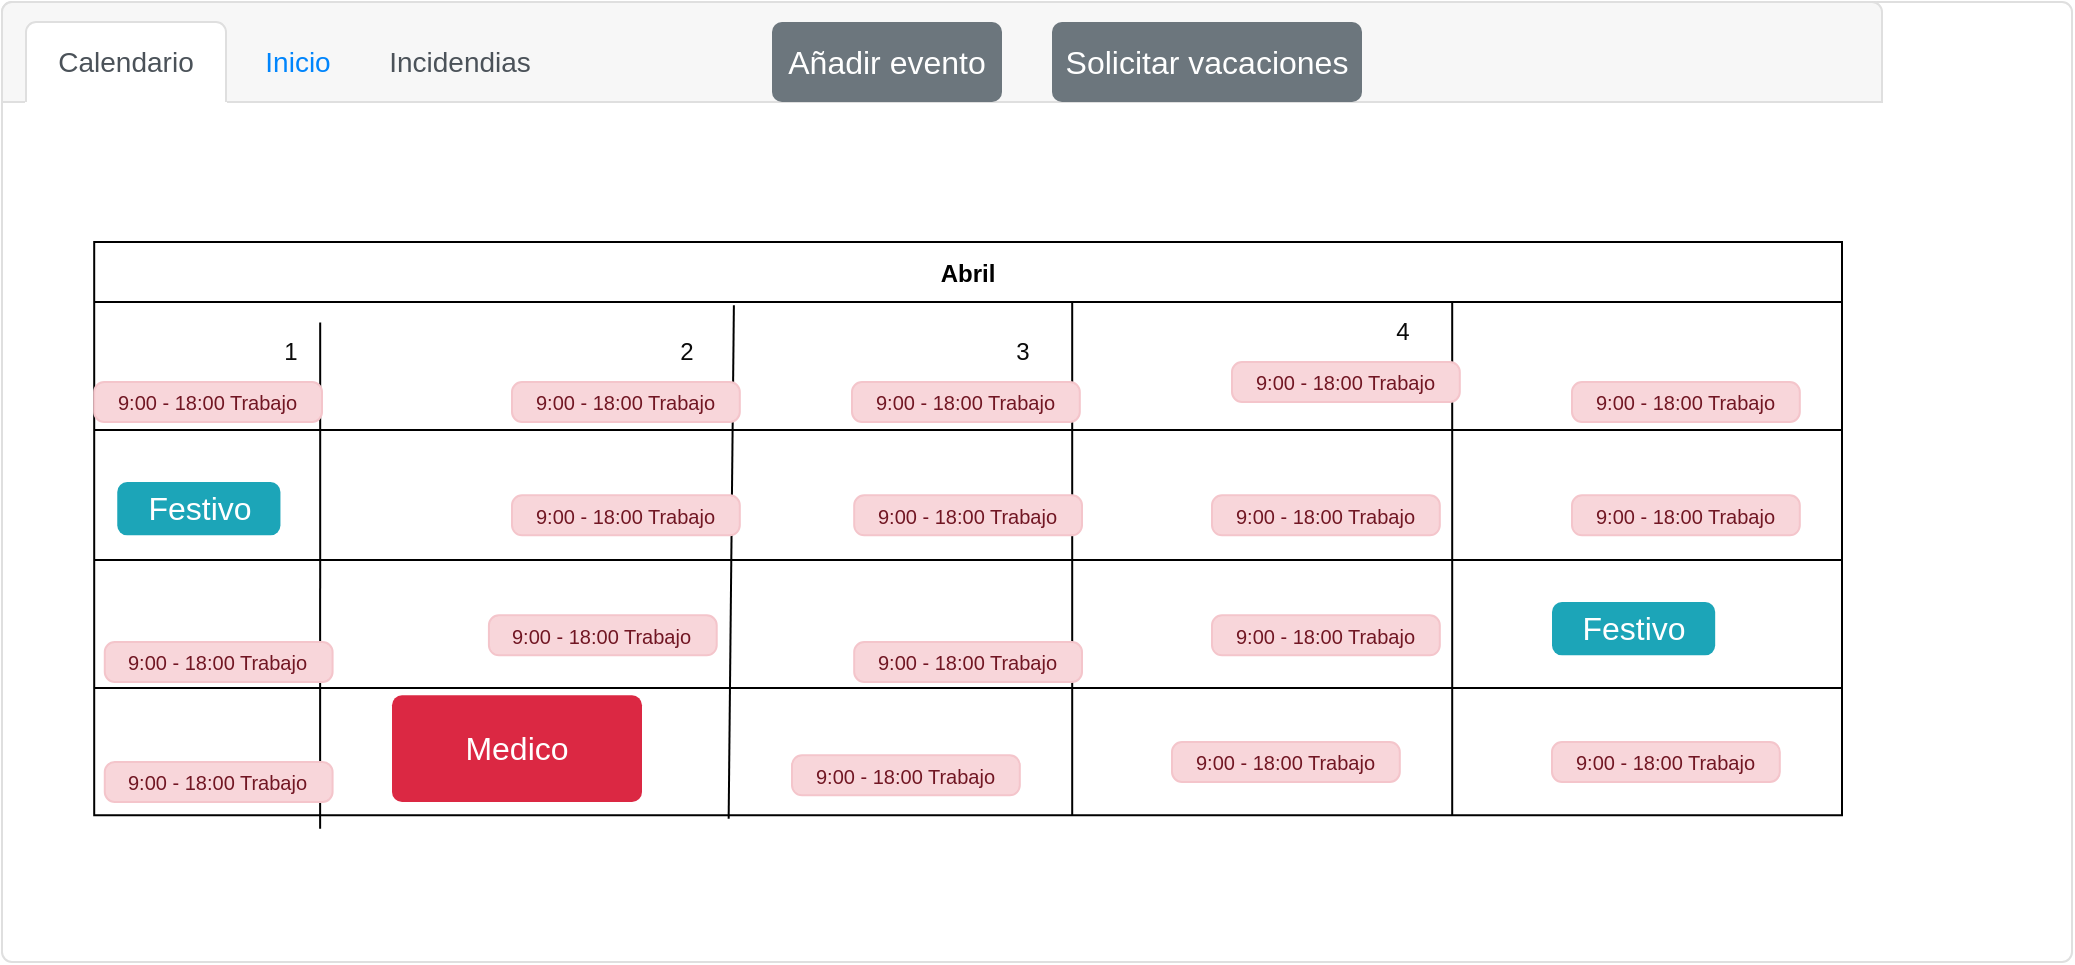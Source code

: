 <mxfile>
    <diagram id="dcaogchXaVf4S_s1pVjz" name="Page-1">
        <mxGraphModel dx="3335" dy="593" grid="1" gridSize="10" guides="1" tooltips="1" connect="1" arrows="1" fold="1" page="1" pageScale="1" pageWidth="850" pageHeight="1100" math="0" shadow="0">
            <root>
                <mxCell id="0"/>
                <mxCell id="1" parent="0"/>
                <mxCell id="2" value="" style="html=1;shadow=0;dashed=0;shape=mxgraph.bootstrap.rrect;rSize=5;strokeColor=#DFDFDF;html=1;whiteSpace=wrap;fillColor=#FFFFFF;fontColor=#000000;" vertex="1" parent="1">
                    <mxGeometry x="-2125" y="370" width="1035" height="480" as="geometry"/>
                </mxCell>
                <mxCell id="3" value="" style="html=1;shadow=0;dashed=0;shape=mxgraph.bootstrap.topButton;strokeColor=inherit;fillColor=#F7F7F7;rSize=5;perimeter=none;whiteSpace=wrap;resizeWidth=1;align=center;spacing=20;fontSize=14;" vertex="1" parent="2">
                    <mxGeometry width="940" height="50" relative="1" as="geometry"/>
                </mxCell>
                <mxCell id="4" value="Calendario" style="html=1;shadow=0;dashed=0;shape=mxgraph.bootstrap.tabTop;strokeColor=#DFDFDF;fillColor=#ffffff;rSize=5;perimeter=none;whiteSpace=wrap;resizeWidth=1;align=center;spacing=20;fontSize=14;fontColor=#4B5259;" vertex="1" parent="2">
                    <mxGeometry width="100" height="40" relative="1" as="geometry">
                        <mxPoint x="12" y="10" as="offset"/>
                    </mxGeometry>
                </mxCell>
                <mxCell id="5" value="Inicio" style="strokeColor=none;fillColor=none;rSize=5;perimeter=none;whiteSpace=wrap;resizeWidth=1;align=center;spacing=20;fontSize=14;fontColor=#0085FC;" vertex="1" parent="2">
                    <mxGeometry width="23.051" height="40" relative="1" as="geometry">
                        <mxPoint x="136" y="10" as="offset"/>
                    </mxGeometry>
                </mxCell>
                <mxCell id="6" value="Incidendias" style="strokeColor=none;fillColor=none;rSize=5;perimeter=none;whiteSpace=wrap;resizeWidth=1;align=center;spacing=20;fontSize=14;fontColor=#0085FC;fontColor=#4B5259;" vertex="1" parent="2">
                    <mxGeometry width="27.661" height="40" relative="1" as="geometry">
                        <mxPoint x="215" y="10" as="offset"/>
                    </mxGeometry>
                </mxCell>
                <mxCell id="37" value="" style="shape=partialRectangle;html=1;whiteSpace=wrap;connectable=0;fillColor=none;top=0;left=0;bottom=0;right=0;overflow=hidden;" vertex="1" parent="2">
                    <mxGeometry x="57.628" y="360" width="101.425" height="53.333" as="geometry">
                        <mxRectangle width="220" height="40" as="alternateBounds"/>
                    </mxGeometry>
                </mxCell>
                <mxCell id="24" value="Abril" style="shape=table;startSize=30;container=1;collapsible=0;childLayout=tableLayout;fontStyle=1;align=center;" vertex="1" parent="2">
                    <mxGeometry x="46.1" y="120" width="873.9" height="286.67" as="geometry"/>
                </mxCell>
                <mxCell id="25" value="" style="shape=tableRow;horizontal=0;startSize=0;swimlaneHead=0;swimlaneBody=0;top=0;left=0;bottom=0;right=0;collapsible=0;dropTarget=0;fillColor=none;points=[[0,0.5],[1,0.5]];portConstraint=eastwest;" vertex="1" parent="24">
                    <mxGeometry y="30" width="873.9" height="64" as="geometry"/>
                </mxCell>
                <mxCell id="26" value="" style="shape=partialRectangle;html=1;whiteSpace=wrap;connectable=0;fillColor=none;top=0;left=0;bottom=0;right=0;overflow=hidden;" vertex="1" parent="25">
                    <mxGeometry width="489" height="64" as="geometry">
                        <mxRectangle width="489" height="64" as="alternateBounds"/>
                    </mxGeometry>
                </mxCell>
                <mxCell id="27" value="" style="shape=partialRectangle;html=1;whiteSpace=wrap;connectable=0;fillColor=none;top=0;left=0;bottom=0;right=0;overflow=hidden;" vertex="1" parent="25">
                    <mxGeometry x="489" width="190" height="64" as="geometry">
                        <mxRectangle width="190" height="64" as="alternateBounds"/>
                    </mxGeometry>
                </mxCell>
                <mxCell id="28" value="" style="shape=partialRectangle;html=1;whiteSpace=wrap;connectable=0;fillColor=none;top=0;left=0;bottom=0;right=0;overflow=hidden;" vertex="1" parent="25">
                    <mxGeometry x="679" width="195" height="64" as="geometry">
                        <mxRectangle width="195" height="64" as="alternateBounds"/>
                    </mxGeometry>
                </mxCell>
                <mxCell id="29" value="" style="shape=tableRow;horizontal=0;startSize=0;swimlaneHead=0;swimlaneBody=0;top=0;left=0;bottom=0;right=0;collapsible=0;dropTarget=0;fillColor=none;points=[[0,0.5],[1,0.5]];portConstraint=eastwest;" vertex="1" parent="24">
                    <mxGeometry y="94" width="873.9" height="65" as="geometry"/>
                </mxCell>
                <mxCell id="30" value="" style="shape=partialRectangle;html=1;whiteSpace=wrap;connectable=0;fillColor=none;top=0;left=0;bottom=0;right=0;overflow=hidden;" vertex="1" parent="29">
                    <mxGeometry width="489" height="65" as="geometry">
                        <mxRectangle width="489" height="65" as="alternateBounds"/>
                    </mxGeometry>
                </mxCell>
                <mxCell id="31" value="" style="shape=partialRectangle;html=1;whiteSpace=wrap;connectable=0;fillColor=none;top=0;left=0;bottom=0;right=0;overflow=hidden;" vertex="1" parent="29">
                    <mxGeometry x="489" width="190" height="65" as="geometry">
                        <mxRectangle width="190" height="65" as="alternateBounds"/>
                    </mxGeometry>
                </mxCell>
                <mxCell id="32" value="" style="shape=partialRectangle;html=1;whiteSpace=wrap;connectable=0;fillColor=none;top=0;left=0;bottom=0;right=0;overflow=hidden;" vertex="1" parent="29">
                    <mxGeometry x="679" width="195" height="65" as="geometry">
                        <mxRectangle width="195" height="65" as="alternateBounds"/>
                    </mxGeometry>
                </mxCell>
                <mxCell id="74" value="" style="shape=tableRow;horizontal=0;startSize=0;swimlaneHead=0;swimlaneBody=0;top=0;left=0;bottom=0;right=0;collapsible=0;dropTarget=0;fillColor=none;points=[[0,0.5],[1,0.5]];portConstraint=eastwest;" vertex="1" parent="24">
                    <mxGeometry y="159" width="873.9" height="64" as="geometry"/>
                </mxCell>
                <mxCell id="75" value="" style="shape=partialRectangle;html=1;whiteSpace=wrap;connectable=0;fillColor=none;top=0;left=0;bottom=0;right=0;overflow=hidden;" vertex="1" parent="74">
                    <mxGeometry width="489" height="64" as="geometry">
                        <mxRectangle width="489" height="64" as="alternateBounds"/>
                    </mxGeometry>
                </mxCell>
                <mxCell id="76" value="" style="shape=partialRectangle;html=1;whiteSpace=wrap;connectable=0;fillColor=none;top=0;left=0;bottom=0;right=0;overflow=hidden;" vertex="1" parent="74">
                    <mxGeometry x="489" width="190" height="64" as="geometry">
                        <mxRectangle width="190" height="64" as="alternateBounds"/>
                    </mxGeometry>
                </mxCell>
                <mxCell id="77" value="" style="shape=partialRectangle;html=1;whiteSpace=wrap;connectable=0;fillColor=none;top=0;left=0;bottom=0;right=0;overflow=hidden;" vertex="1" parent="74">
                    <mxGeometry x="679" width="195" height="64" as="geometry">
                        <mxRectangle width="195" height="64" as="alternateBounds"/>
                    </mxGeometry>
                </mxCell>
                <mxCell id="33" value="" style="shape=tableRow;horizontal=0;startSize=0;swimlaneHead=0;swimlaneBody=0;top=0;left=0;bottom=0;right=0;collapsible=0;dropTarget=0;fillColor=none;points=[[0,0.5],[1,0.5]];portConstraint=eastwest;" vertex="1" parent="24">
                    <mxGeometry y="223" width="873.9" height="64" as="geometry"/>
                </mxCell>
                <mxCell id="34" value="" style="shape=partialRectangle;html=1;whiteSpace=wrap;connectable=0;fillColor=none;top=0;left=0;bottom=0;right=0;overflow=hidden;" vertex="1" parent="33">
                    <mxGeometry width="489" height="64" as="geometry">
                        <mxRectangle width="489" height="64" as="alternateBounds"/>
                    </mxGeometry>
                </mxCell>
                <mxCell id="35" value="" style="shape=partialRectangle;html=1;whiteSpace=wrap;connectable=0;fillColor=none;top=0;left=0;bottom=0;right=0;overflow=hidden;" vertex="1" parent="33">
                    <mxGeometry x="489" width="190" height="64" as="geometry">
                        <mxRectangle width="190" height="64" as="alternateBounds"/>
                    </mxGeometry>
                </mxCell>
                <mxCell id="36" value="" style="shape=partialRectangle;html=1;whiteSpace=wrap;connectable=0;fillColor=none;top=0;left=0;bottom=0;right=0;overflow=hidden;" vertex="1" parent="33">
                    <mxGeometry x="679" width="195" height="64" as="geometry">
                        <mxRectangle width="195" height="64" as="alternateBounds"/>
                    </mxGeometry>
                </mxCell>
                <mxCell id="117" value="" style="endArrow=none;html=1;entryX=0.366;entryY=0.025;entryDx=0;entryDy=0;entryPerimeter=0;exitX=0.363;exitY=1.022;exitDx=0;exitDy=0;exitPerimeter=0;" edge="1" parent="24" source="33" target="25">
                    <mxGeometry width="50" height="50" relative="1" as="geometry">
                        <mxPoint x="51.635" y="293.333" as="sourcePoint"/>
                        <mxPoint x="49.966" y="40.245" as="targetPoint"/>
                    </mxGeometry>
                </mxCell>
                <mxCell id="119" value="" style="endArrow=none;html=1;entryX=0.187;entryY=0.004;entryDx=0;entryDy=0;entryPerimeter=0;" edge="1" parent="2">
                    <mxGeometry width="50" height="50" relative="1" as="geometry">
                        <mxPoint x="159.053" y="413.333" as="sourcePoint"/>
                        <mxPoint x="159.109" y="160.245" as="targetPoint"/>
                    </mxGeometry>
                </mxCell>
                <mxCell id="121" value="&lt;font color=&quot;#0a0a0a&quot;&gt;1&lt;/font&gt;" style="text;html=1;align=center;verticalAlign=middle;resizable=0;points=[];autosize=1;strokeColor=none;fillColor=none;" vertex="1" parent="2">
                    <mxGeometry x="129.049" y="160" width="30" height="30" as="geometry"/>
                </mxCell>
                <mxCell id="122" value="&lt;font color=&quot;#0a0a0a&quot;&gt;2&lt;/font&gt;" style="text;html=1;align=center;verticalAlign=middle;resizable=0;points=[];autosize=1;strokeColor=none;fillColor=none;" vertex="1" parent="2">
                    <mxGeometry x="327.363" y="160" width="30" height="30" as="geometry"/>
                </mxCell>
                <mxCell id="123" value="&lt;font color=&quot;#0a0a0a&quot;&gt;3&lt;/font&gt;" style="text;html=1;align=center;verticalAlign=middle;resizable=0;points=[];autosize=1;strokeColor=none;fillColor=none;" vertex="1" parent="2">
                    <mxGeometry x="494.997" y="160" width="30" height="30" as="geometry"/>
                </mxCell>
                <mxCell id="124" value="&lt;font color=&quot;#0a0a0a&quot;&gt;4&lt;/font&gt;" style="text;html=1;align=center;verticalAlign=middle;resizable=0;points=[];autosize=1;strokeColor=none;fillColor=none;" vertex="1" parent="2">
                    <mxGeometry x="685.001" y="150" width="30" height="30" as="geometry"/>
                </mxCell>
                <mxCell id="125" value="Festivo" style="html=1;shadow=0;dashed=0;shape=mxgraph.bootstrap.rrect;rSize=5;strokeColor=none;strokeWidth=1;fillColor=#1CA5B8;fontColor=#FFFFFF;whiteSpace=wrap;align=center;verticalAlign=middle;spacingLeft=0;fontStyle=0;fontSize=16;spacing=5;" vertex="1" parent="2">
                    <mxGeometry x="57.63" y="240" width="81.59" height="26.67" as="geometry"/>
                </mxCell>
                <mxCell id="126" value="Medico" style="html=1;shadow=0;dashed=0;shape=mxgraph.bootstrap.rrect;rSize=5;strokeColor=none;strokeWidth=1;fillColor=#DB2843;fontColor=#FFFFFF;whiteSpace=wrap;align=center;verticalAlign=middle;spacingLeft=0;fontStyle=0;fontSize=16;spacing=5;" vertex="1" parent="2">
                    <mxGeometry x="195" y="346.67" width="125" height="53.33" as="geometry"/>
                </mxCell>
                <mxCell id="130" value="Festivo" style="html=1;shadow=0;dashed=0;shape=mxgraph.bootstrap.rrect;rSize=5;strokeColor=none;strokeWidth=1;fillColor=#1CA5B8;fontColor=#FFFFFF;whiteSpace=wrap;align=center;verticalAlign=middle;spacingLeft=0;fontStyle=0;fontSize=16;spacing=5;" vertex="1" parent="2">
                    <mxGeometry x="775" y="300" width="81.59" height="26.67" as="geometry"/>
                </mxCell>
                <mxCell id="131" value="Añadir evento" style="html=1;shadow=0;dashed=0;shape=mxgraph.bootstrap.rrect;rSize=5;strokeColor=none;strokeWidth=1;fillColor=#6C767D;fontColor=#FFFFFF;whiteSpace=wrap;align=center;verticalAlign=middle;spacingLeft=0;fontStyle=0;fontSize=16;spacing=5;" vertex="1" parent="2">
                    <mxGeometry x="385" y="10" width="115" height="40" as="geometry"/>
                </mxCell>
                <mxCell id="132" value="Solicitar vacaciones" style="html=1;shadow=0;dashed=0;shape=mxgraph.bootstrap.rrect;rSize=5;strokeColor=none;strokeWidth=1;fillColor=#6C767D;fontColor=#FFFFFF;whiteSpace=wrap;align=center;verticalAlign=middle;spacingLeft=0;fontStyle=0;fontSize=16;spacing=5;" vertex="1" parent="2">
                    <mxGeometry x="525" y="10" width="155" height="40" as="geometry"/>
                </mxCell>
                <mxCell id="134" value="&lt;font style=&quot;font-size: 10px;&quot;&gt;9:00 - 18:00 Trabajo&lt;/font&gt;" style="html=1;shadow=0;dashed=0;shape=mxgraph.bootstrap.rrect;rSize=5;strokeColor=#F4C5CB;strokeWidth=1;fillColor=#F8D6DA;fontColor=#711623;whiteSpace=wrap;align=left;verticalAlign=middle;spacingLeft=10;" vertex="1" parent="2">
                    <mxGeometry x="46.1" y="190" width="113.9" height="20" as="geometry"/>
                </mxCell>
                <mxCell id="135" value="&lt;font style=&quot;font-size: 10px;&quot;&gt;9:00 - 18:00 Trabajo&lt;/font&gt;" style="html=1;shadow=0;dashed=0;shape=mxgraph.bootstrap.rrect;rSize=5;strokeColor=#F4C5CB;strokeWidth=1;fillColor=#F8D6DA;fontColor=#711623;whiteSpace=wrap;align=left;verticalAlign=middle;spacingLeft=10;" vertex="1" parent="2">
                    <mxGeometry x="255" y="190" width="113.9" height="20" as="geometry"/>
                </mxCell>
                <mxCell id="136" value="&lt;font style=&quot;font-size: 10px;&quot;&gt;9:00 - 18:00 Trabajo&lt;/font&gt;" style="html=1;shadow=0;dashed=0;shape=mxgraph.bootstrap.rrect;rSize=5;strokeColor=#F4C5CB;strokeWidth=1;fillColor=#F8D6DA;fontColor=#711623;whiteSpace=wrap;align=left;verticalAlign=middle;spacingLeft=10;" vertex="1" parent="2">
                    <mxGeometry x="425" y="190" width="113.9" height="20" as="geometry"/>
                </mxCell>
                <mxCell id="137" value="&lt;font style=&quot;font-size: 10px;&quot;&gt;9:00 - 18:00 Trabajo&lt;/font&gt;" style="html=1;shadow=0;dashed=0;shape=mxgraph.bootstrap.rrect;rSize=5;strokeColor=#F4C5CB;strokeWidth=1;fillColor=#F8D6DA;fontColor=#711623;whiteSpace=wrap;align=left;verticalAlign=middle;spacingLeft=10;" vertex="1" parent="2">
                    <mxGeometry x="615" y="180" width="113.9" height="20" as="geometry"/>
                </mxCell>
                <mxCell id="138" value="&lt;font style=&quot;font-size: 10px;&quot;&gt;9:00 - 18:00 Trabajo&lt;/font&gt;" style="html=1;shadow=0;dashed=0;shape=mxgraph.bootstrap.rrect;rSize=5;strokeColor=#F4C5CB;strokeWidth=1;fillColor=#F8D6DA;fontColor=#711623;whiteSpace=wrap;align=left;verticalAlign=middle;spacingLeft=10;" vertex="1" parent="2">
                    <mxGeometry x="255" y="246.67" width="113.9" height="20" as="geometry"/>
                </mxCell>
                <mxCell id="139" value="&lt;font style=&quot;font-size: 10px;&quot;&gt;9:00 - 18:00 Trabajo&lt;/font&gt;" style="html=1;shadow=0;dashed=0;shape=mxgraph.bootstrap.rrect;rSize=5;strokeColor=#F4C5CB;strokeWidth=1;fillColor=#F8D6DA;fontColor=#711623;whiteSpace=wrap;align=left;verticalAlign=middle;spacingLeft=10;" vertex="1" parent="2">
                    <mxGeometry x="426.1" y="246.67" width="113.9" height="20" as="geometry"/>
                </mxCell>
                <mxCell id="140" value="&lt;font style=&quot;font-size: 10px;&quot;&gt;9:00 - 18:00 Trabajo&lt;/font&gt;" style="html=1;shadow=0;dashed=0;shape=mxgraph.bootstrap.rrect;rSize=5;strokeColor=#F4C5CB;strokeWidth=1;fillColor=#F8D6DA;fontColor=#711623;whiteSpace=wrap;align=left;verticalAlign=middle;spacingLeft=10;" vertex="1" parent="2">
                    <mxGeometry x="605" y="246.67" width="113.9" height="20" as="geometry"/>
                </mxCell>
                <mxCell id="141" value="&lt;font style=&quot;font-size: 10px;&quot;&gt;9:00 - 18:00 Trabajo&lt;/font&gt;" style="html=1;shadow=0;dashed=0;shape=mxgraph.bootstrap.rrect;rSize=5;strokeColor=#F4C5CB;strokeWidth=1;fillColor=#F8D6DA;fontColor=#711623;whiteSpace=wrap;align=left;verticalAlign=middle;spacingLeft=10;" vertex="1" parent="2">
                    <mxGeometry x="51.39" y="320" width="113.9" height="20" as="geometry"/>
                </mxCell>
                <mxCell id="142" value="&lt;font style=&quot;font-size: 10px;&quot;&gt;9:00 - 18:00 Trabajo&lt;/font&gt;" style="html=1;shadow=0;dashed=0;shape=mxgraph.bootstrap.rrect;rSize=5;strokeColor=#F4C5CB;strokeWidth=1;fillColor=#F8D6DA;fontColor=#711623;whiteSpace=wrap;align=left;verticalAlign=middle;spacingLeft=10;" vertex="1" parent="2">
                    <mxGeometry x="243.46" y="306.67" width="113.9" height="20" as="geometry"/>
                </mxCell>
                <mxCell id="143" value="&lt;font style=&quot;font-size: 10px;&quot;&gt;9:00 - 18:00 Trabajo&lt;/font&gt;" style="html=1;shadow=0;dashed=0;shape=mxgraph.bootstrap.rrect;rSize=5;strokeColor=#F4C5CB;strokeWidth=1;fillColor=#F8D6DA;fontColor=#711623;whiteSpace=wrap;align=left;verticalAlign=middle;spacingLeft=10;" vertex="1" parent="2">
                    <mxGeometry x="426.1" y="320" width="113.9" height="20" as="geometry"/>
                </mxCell>
                <mxCell id="144" value="&lt;font style=&quot;font-size: 10px;&quot;&gt;9:00 - 18:00 Trabajo&lt;/font&gt;" style="html=1;shadow=0;dashed=0;shape=mxgraph.bootstrap.rrect;rSize=5;strokeColor=#F4C5CB;strokeWidth=1;fillColor=#F8D6DA;fontColor=#711623;whiteSpace=wrap;align=left;verticalAlign=middle;spacingLeft=10;" vertex="1" parent="2">
                    <mxGeometry x="605" y="306.67" width="113.9" height="20" as="geometry"/>
                </mxCell>
                <mxCell id="145" value="&lt;font style=&quot;font-size: 10px;&quot;&gt;9:00 - 18:00 Trabajo&lt;/font&gt;" style="html=1;shadow=0;dashed=0;shape=mxgraph.bootstrap.rrect;rSize=5;strokeColor=#F4C5CB;strokeWidth=1;fillColor=#F8D6DA;fontColor=#711623;whiteSpace=wrap;align=left;verticalAlign=middle;spacingLeft=10;" vertex="1" parent="2">
                    <mxGeometry x="51.39" y="380" width="113.9" height="20" as="geometry"/>
                </mxCell>
                <mxCell id="146" value="&lt;font style=&quot;font-size: 10px;&quot;&gt;9:00 - 18:00 Trabajo&lt;/font&gt;" style="html=1;shadow=0;dashed=0;shape=mxgraph.bootstrap.rrect;rSize=5;strokeColor=#F4C5CB;strokeWidth=1;fillColor=#F8D6DA;fontColor=#711623;whiteSpace=wrap;align=left;verticalAlign=middle;spacingLeft=10;" vertex="1" parent="2">
                    <mxGeometry x="395" y="376.67" width="113.9" height="20" as="geometry"/>
                </mxCell>
                <mxCell id="147" value="&lt;font style=&quot;font-size: 10px;&quot;&gt;9:00 - 18:00 Trabajo&lt;/font&gt;" style="html=1;shadow=0;dashed=0;shape=mxgraph.bootstrap.rrect;rSize=5;strokeColor=#F4C5CB;strokeWidth=1;fillColor=#F8D6DA;fontColor=#711623;whiteSpace=wrap;align=left;verticalAlign=middle;spacingLeft=10;" vertex="1" parent="2">
                    <mxGeometry x="585" y="370" width="113.9" height="20" as="geometry"/>
                </mxCell>
                <mxCell id="148" value="&lt;font style=&quot;font-size: 10px;&quot;&gt;9:00 - 18:00 Trabajo&lt;/font&gt;" style="html=1;shadow=0;dashed=0;shape=mxgraph.bootstrap.rrect;rSize=5;strokeColor=#F4C5CB;strokeWidth=1;fillColor=#F8D6DA;fontColor=#711623;whiteSpace=wrap;align=left;verticalAlign=middle;spacingLeft=10;" vertex="1" parent="2">
                    <mxGeometry x="785" y="190" width="113.9" height="20" as="geometry"/>
                </mxCell>
                <mxCell id="149" value="&lt;font style=&quot;font-size: 10px;&quot;&gt;9:00 - 18:00 Trabajo&lt;/font&gt;" style="html=1;shadow=0;dashed=0;shape=mxgraph.bootstrap.rrect;rSize=5;strokeColor=#F4C5CB;strokeWidth=1;fillColor=#F8D6DA;fontColor=#711623;whiteSpace=wrap;align=left;verticalAlign=middle;spacingLeft=10;" vertex="1" parent="2">
                    <mxGeometry x="785" y="246.67" width="113.9" height="20" as="geometry"/>
                </mxCell>
                <mxCell id="150" value="&lt;font style=&quot;font-size: 10px;&quot;&gt;9:00 - 18:00 Trabajo&lt;/font&gt;" style="html=1;shadow=0;dashed=0;shape=mxgraph.bootstrap.rrect;rSize=5;strokeColor=#F4C5CB;strokeWidth=1;fillColor=#F8D6DA;fontColor=#711623;whiteSpace=wrap;align=left;verticalAlign=middle;spacingLeft=10;" vertex="1" parent="2">
                    <mxGeometry x="775" y="370" width="113.9" height="20" as="geometry"/>
                </mxCell>
            </root>
        </mxGraphModel>
    </diagram>
</mxfile>